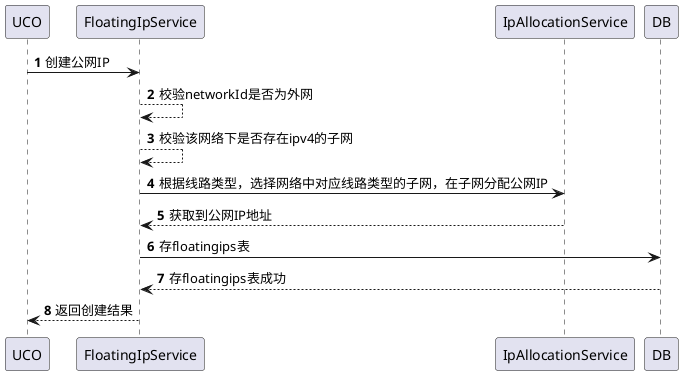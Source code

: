 @startuml
autonumber

UCO -> FloatingIpService: 创建公网IP
FloatingIpService --> FloatingIpService: 校验networkId是否为外网
FloatingIpService --> FloatingIpService: 校验该网络下是否存在ipv4的子网

FloatingIpService -> IpAllocationService: 根据线路类型，选择网络中对应线路类型的子网，在子网分配公网IP
FloatingIpService <-- IpAllocationService: 获取到公网IP地址

FloatingIpService -> DB: 存floatingips表
FloatingIpService <-- DB: 存floatingips表成功
FloatingIpService --> UCO: 返回创建结果
@enduml